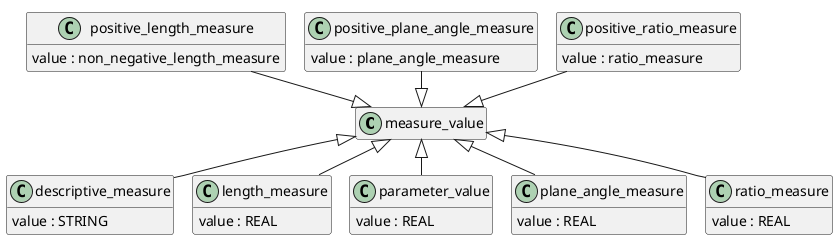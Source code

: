 @startuml
!pragma layout smetana
skinparam groupInheritance 4
hide empty members

' Базовый класс для measure_value
class measure_value {
  
}

' Наследование от measure_value

descriptive_measure -up-|> measure_value
length_measure -up-|> measure_value
parameter_value -up-|> measure_value
plane_angle_measure -up-|> measure_value
positive_length_measure --|> measure_value
positive_plane_angle_measure --|> measure_value
positive_ratio_measure --|> measure_value
ratio_measure -up-|> measure_value

' Подклассы measure_value
class descriptive_measure {
  value : STRING
}

class length_measure {
  value : REAL
}

class parameter_value {
  value : REAL
}

class plane_angle_measure {
  value : REAL
}

class positive_length_measure {
  value : non_negative_length_measure
}

class positive_plane_angle_measure {
  value : plane_angle_measure
}

class positive_ratio_measure {
  value : ratio_measure
}

class ratio_measure {
  value : REAL
}
@enduml